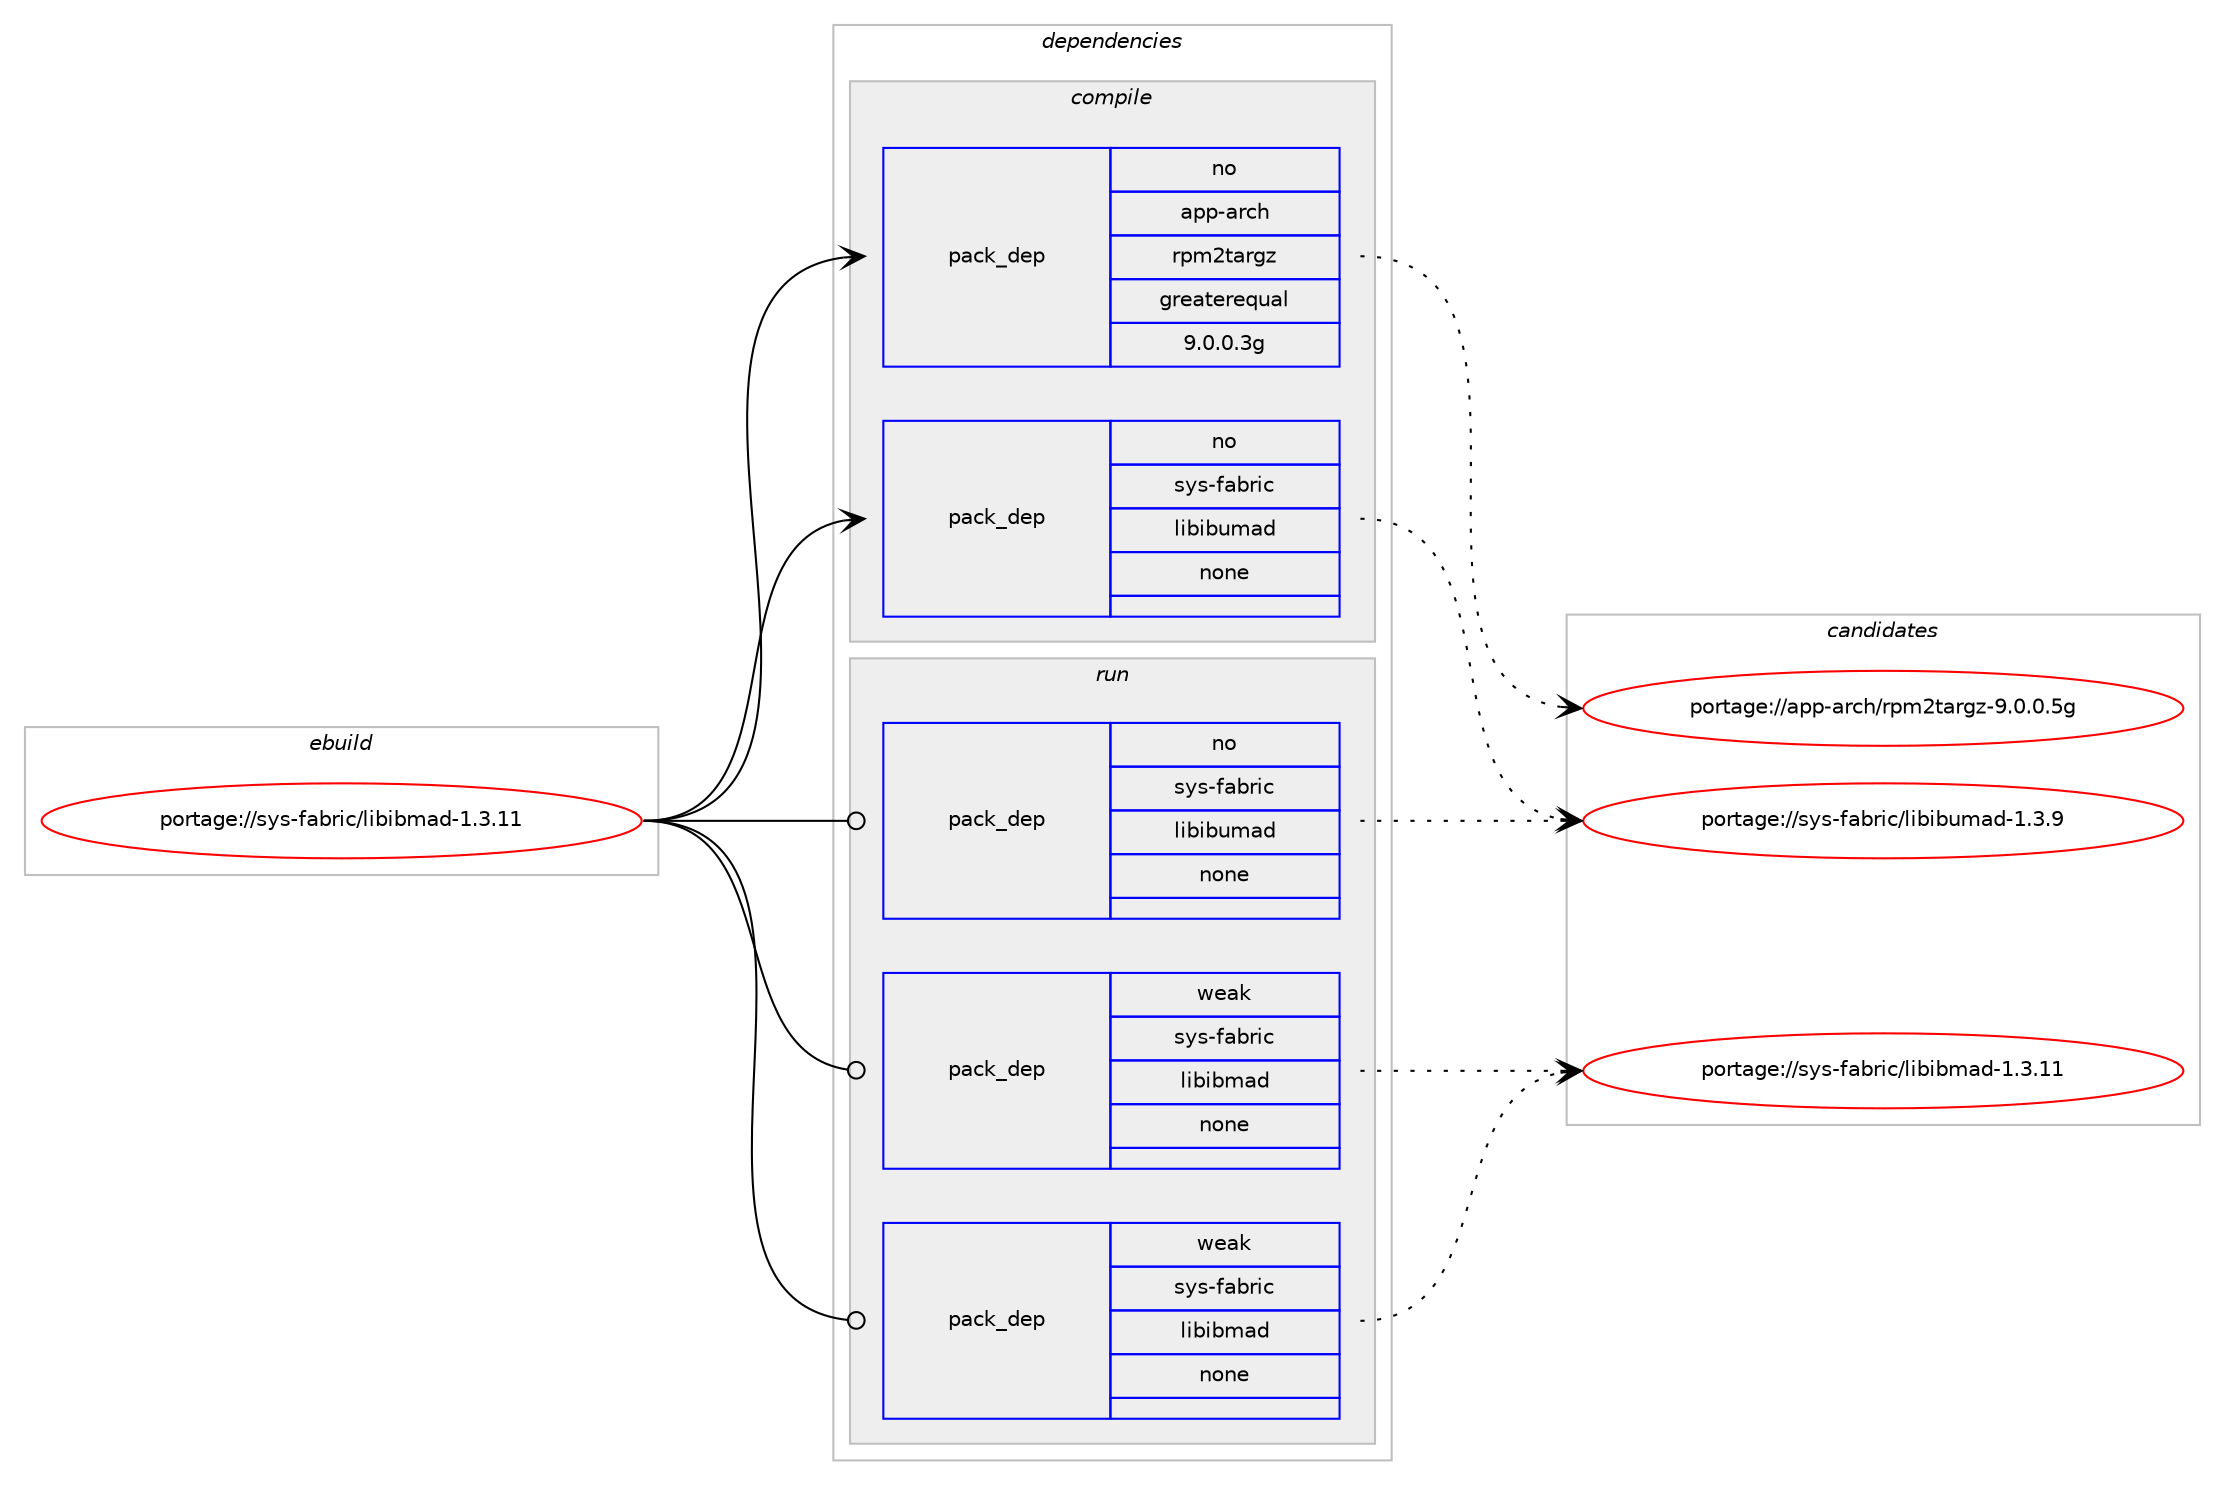 digraph prolog {

# *************
# Graph options
# *************

newrank=true;
concentrate=true;
compound=true;
graph [rankdir=LR,fontname=Helvetica,fontsize=10,ranksep=1.5];#, ranksep=2.5, nodesep=0.2];
edge  [arrowhead=vee];
node  [fontname=Helvetica,fontsize=10];

# **********
# The ebuild
# **********

subgraph cluster_leftcol {
color=gray;
rank=same;
label=<<i>ebuild</i>>;
id [label="portage://sys-fabric/libibmad-1.3.11", color=red, width=4, href="../sys-fabric/libibmad-1.3.11.svg"];
}

# ****************
# The dependencies
# ****************

subgraph cluster_midcol {
color=gray;
label=<<i>dependencies</i>>;
subgraph cluster_compile {
fillcolor="#eeeeee";
style=filled;
label=<<i>compile</i>>;
subgraph pack28467 {
dependency36590 [label=<<TABLE BORDER="0" CELLBORDER="1" CELLSPACING="0" CELLPADDING="4" WIDTH="220"><TR><TD ROWSPAN="6" CELLPADDING="30">pack_dep</TD></TR><TR><TD WIDTH="110">no</TD></TR><TR><TD>app-arch</TD></TR><TR><TD>rpm2targz</TD></TR><TR><TD>greaterequal</TD></TR><TR><TD>9.0.0.3g</TD></TR></TABLE>>, shape=none, color=blue];
}
id:e -> dependency36590:w [weight=20,style="solid",arrowhead="vee"];
subgraph pack28468 {
dependency36591 [label=<<TABLE BORDER="0" CELLBORDER="1" CELLSPACING="0" CELLPADDING="4" WIDTH="220"><TR><TD ROWSPAN="6" CELLPADDING="30">pack_dep</TD></TR><TR><TD WIDTH="110">no</TD></TR><TR><TD>sys-fabric</TD></TR><TR><TD>libibumad</TD></TR><TR><TD>none</TD></TR><TR><TD></TD></TR></TABLE>>, shape=none, color=blue];
}
id:e -> dependency36591:w [weight=20,style="solid",arrowhead="vee"];
}
subgraph cluster_compileandrun {
fillcolor="#eeeeee";
style=filled;
label=<<i>compile and run</i>>;
}
subgraph cluster_run {
fillcolor="#eeeeee";
style=filled;
label=<<i>run</i>>;
subgraph pack28469 {
dependency36592 [label=<<TABLE BORDER="0" CELLBORDER="1" CELLSPACING="0" CELLPADDING="4" WIDTH="220"><TR><TD ROWSPAN="6" CELLPADDING="30">pack_dep</TD></TR><TR><TD WIDTH="110">no</TD></TR><TR><TD>sys-fabric</TD></TR><TR><TD>libibumad</TD></TR><TR><TD>none</TD></TR><TR><TD></TD></TR></TABLE>>, shape=none, color=blue];
}
id:e -> dependency36592:w [weight=20,style="solid",arrowhead="odot"];
subgraph pack28470 {
dependency36593 [label=<<TABLE BORDER="0" CELLBORDER="1" CELLSPACING="0" CELLPADDING="4" WIDTH="220"><TR><TD ROWSPAN="6" CELLPADDING="30">pack_dep</TD></TR><TR><TD WIDTH="110">weak</TD></TR><TR><TD>sys-fabric</TD></TR><TR><TD>libibmad</TD></TR><TR><TD>none</TD></TR><TR><TD></TD></TR></TABLE>>, shape=none, color=blue];
}
id:e -> dependency36593:w [weight=20,style="solid",arrowhead="odot"];
subgraph pack28471 {
dependency36594 [label=<<TABLE BORDER="0" CELLBORDER="1" CELLSPACING="0" CELLPADDING="4" WIDTH="220"><TR><TD ROWSPAN="6" CELLPADDING="30">pack_dep</TD></TR><TR><TD WIDTH="110">weak</TD></TR><TR><TD>sys-fabric</TD></TR><TR><TD>libibmad</TD></TR><TR><TD>none</TD></TR><TR><TD></TD></TR></TABLE>>, shape=none, color=blue];
}
id:e -> dependency36594:w [weight=20,style="solid",arrowhead="odot"];
}
}

# **************
# The candidates
# **************

subgraph cluster_choices {
rank=same;
color=gray;
label=<<i>candidates</i>>;

subgraph choice28467 {
color=black;
nodesep=1;
choice971121124597114991044711411210950116971141031224557464846484653103 [label="portage://app-arch/rpm2targz-9.0.0.5g", color=red, width=4,href="../app-arch/rpm2targz-9.0.0.5g.svg"];
dependency36590:e -> choice971121124597114991044711411210950116971141031224557464846484653103:w [style=dotted,weight="100"];
}
subgraph choice28468 {
color=black;
nodesep=1;
choice1151211154510297981141059947108105981059811710997100454946514657 [label="portage://sys-fabric/libibumad-1.3.9", color=red, width=4,href="../sys-fabric/libibumad-1.3.9.svg"];
dependency36591:e -> choice1151211154510297981141059947108105981059811710997100454946514657:w [style=dotted,weight="100"];
}
subgraph choice28469 {
color=black;
nodesep=1;
choice1151211154510297981141059947108105981059811710997100454946514657 [label="portage://sys-fabric/libibumad-1.3.9", color=red, width=4,href="../sys-fabric/libibumad-1.3.9.svg"];
dependency36592:e -> choice1151211154510297981141059947108105981059811710997100454946514657:w [style=dotted,weight="100"];
}
subgraph choice28470 {
color=black;
nodesep=1;
choice115121115451029798114105994710810598105981099710045494651464949 [label="portage://sys-fabric/libibmad-1.3.11", color=red, width=4,href="../sys-fabric/libibmad-1.3.11.svg"];
dependency36593:e -> choice115121115451029798114105994710810598105981099710045494651464949:w [style=dotted,weight="100"];
}
subgraph choice28471 {
color=black;
nodesep=1;
choice115121115451029798114105994710810598105981099710045494651464949 [label="portage://sys-fabric/libibmad-1.3.11", color=red, width=4,href="../sys-fabric/libibmad-1.3.11.svg"];
dependency36594:e -> choice115121115451029798114105994710810598105981099710045494651464949:w [style=dotted,weight="100"];
}
}

}
